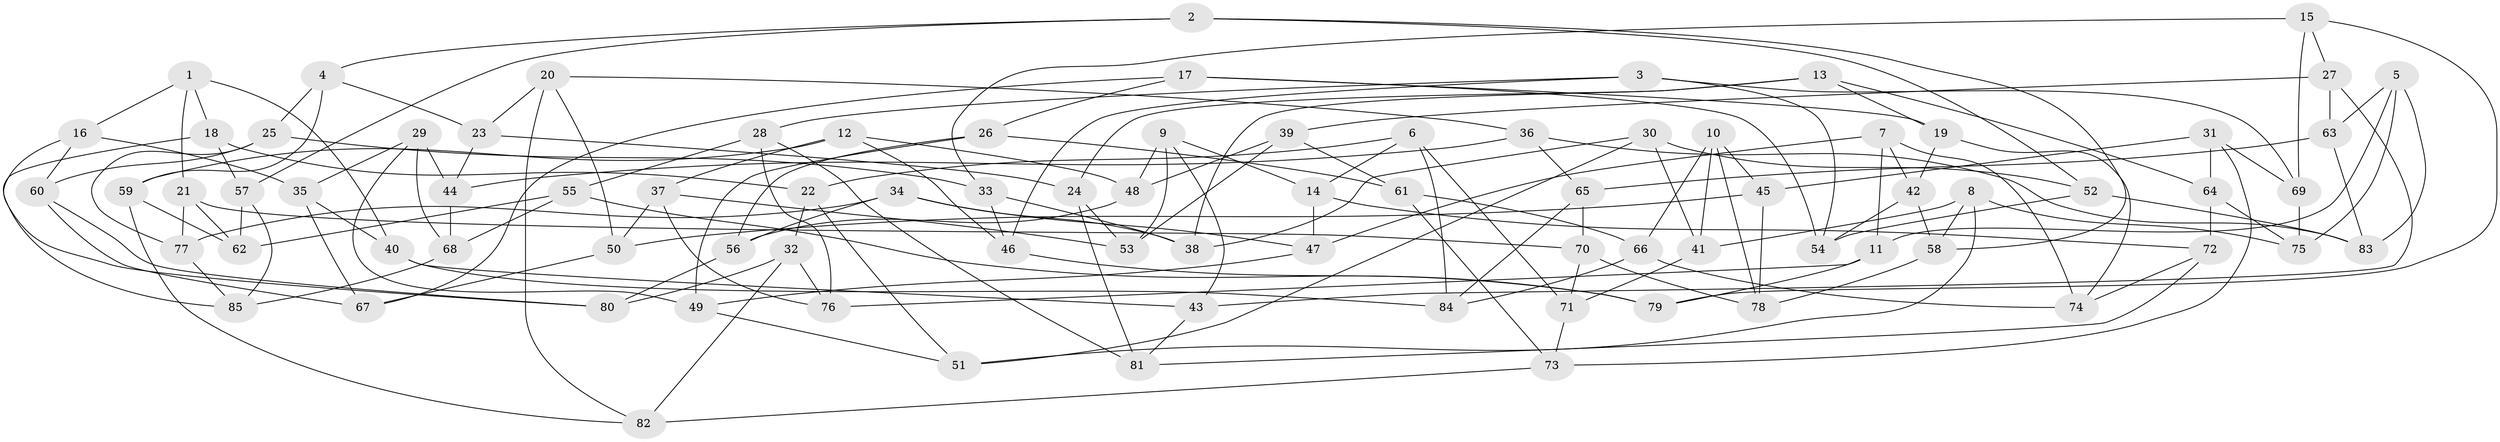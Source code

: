 // coarse degree distribution, {5: 0.08333333333333333, 6: 0.6875, 4: 0.22916666666666666}
// Generated by graph-tools (version 1.1) at 2025/52/02/27/25 19:52:35]
// undirected, 85 vertices, 170 edges
graph export_dot {
graph [start="1"]
  node [color=gray90,style=filled];
  1;
  2;
  3;
  4;
  5;
  6;
  7;
  8;
  9;
  10;
  11;
  12;
  13;
  14;
  15;
  16;
  17;
  18;
  19;
  20;
  21;
  22;
  23;
  24;
  25;
  26;
  27;
  28;
  29;
  30;
  31;
  32;
  33;
  34;
  35;
  36;
  37;
  38;
  39;
  40;
  41;
  42;
  43;
  44;
  45;
  46;
  47;
  48;
  49;
  50;
  51;
  52;
  53;
  54;
  55;
  56;
  57;
  58;
  59;
  60;
  61;
  62;
  63;
  64;
  65;
  66;
  67;
  68;
  69;
  70;
  71;
  72;
  73;
  74;
  75;
  76;
  77;
  78;
  79;
  80;
  81;
  82;
  83;
  84;
  85;
  1 -- 18;
  1 -- 40;
  1 -- 21;
  1 -- 16;
  2 -- 52;
  2 -- 58;
  2 -- 4;
  2 -- 57;
  3 -- 46;
  3 -- 54;
  3 -- 28;
  3 -- 69;
  4 -- 59;
  4 -- 23;
  4 -- 25;
  5 -- 83;
  5 -- 63;
  5 -- 75;
  5 -- 11;
  6 -- 14;
  6 -- 22;
  6 -- 71;
  6 -- 84;
  7 -- 74;
  7 -- 47;
  7 -- 11;
  7 -- 42;
  8 -- 51;
  8 -- 58;
  8 -- 75;
  8 -- 41;
  9 -- 43;
  9 -- 48;
  9 -- 53;
  9 -- 14;
  10 -- 66;
  10 -- 78;
  10 -- 41;
  10 -- 45;
  11 -- 76;
  11 -- 79;
  12 -- 37;
  12 -- 48;
  12 -- 59;
  12 -- 46;
  13 -- 24;
  13 -- 64;
  13 -- 19;
  13 -- 38;
  14 -- 72;
  14 -- 47;
  15 -- 79;
  15 -- 33;
  15 -- 69;
  15 -- 27;
  16 -- 60;
  16 -- 35;
  16 -- 80;
  17 -- 67;
  17 -- 54;
  17 -- 19;
  17 -- 26;
  18 -- 57;
  18 -- 85;
  18 -- 22;
  19 -- 74;
  19 -- 42;
  20 -- 82;
  20 -- 50;
  20 -- 23;
  20 -- 36;
  21 -- 77;
  21 -- 62;
  21 -- 70;
  22 -- 51;
  22 -- 32;
  23 -- 44;
  23 -- 24;
  24 -- 53;
  24 -- 81;
  25 -- 77;
  25 -- 60;
  25 -- 33;
  26 -- 61;
  26 -- 56;
  26 -- 49;
  27 -- 43;
  27 -- 39;
  27 -- 63;
  28 -- 81;
  28 -- 55;
  28 -- 76;
  29 -- 49;
  29 -- 68;
  29 -- 35;
  29 -- 44;
  30 -- 41;
  30 -- 52;
  30 -- 38;
  30 -- 51;
  31 -- 73;
  31 -- 69;
  31 -- 45;
  31 -- 64;
  32 -- 80;
  32 -- 82;
  32 -- 76;
  33 -- 38;
  33 -- 46;
  34 -- 56;
  34 -- 38;
  34 -- 77;
  34 -- 47;
  35 -- 67;
  35 -- 40;
  36 -- 44;
  36 -- 83;
  36 -- 65;
  37 -- 76;
  37 -- 50;
  37 -- 53;
  39 -- 53;
  39 -- 48;
  39 -- 61;
  40 -- 43;
  40 -- 84;
  41 -- 71;
  42 -- 54;
  42 -- 58;
  43 -- 81;
  44 -- 68;
  45 -- 50;
  45 -- 78;
  46 -- 79;
  47 -- 49;
  48 -- 56;
  49 -- 51;
  50 -- 67;
  52 -- 54;
  52 -- 83;
  55 -- 68;
  55 -- 62;
  55 -- 79;
  56 -- 80;
  57 -- 62;
  57 -- 85;
  58 -- 78;
  59 -- 82;
  59 -- 62;
  60 -- 80;
  60 -- 67;
  61 -- 66;
  61 -- 73;
  63 -- 83;
  63 -- 65;
  64 -- 75;
  64 -- 72;
  65 -- 84;
  65 -- 70;
  66 -- 84;
  66 -- 74;
  68 -- 85;
  69 -- 75;
  70 -- 71;
  70 -- 78;
  71 -- 73;
  72 -- 81;
  72 -- 74;
  73 -- 82;
  77 -- 85;
}
